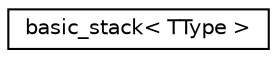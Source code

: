 digraph "Graphical Class Hierarchy"
{
 // LATEX_PDF_SIZE
  edge [fontname="Helvetica",fontsize="10",labelfontname="Helvetica",labelfontsize="10"];
  node [fontname="Helvetica",fontsize="10",shape=record];
  rankdir="LR";
  Node0 [label="basic_stack\< TType \>",height=0.2,width=0.4,color="black", fillcolor="white", style="filled",URL="$classbasic__stack.html",tooltip=" "];
}
